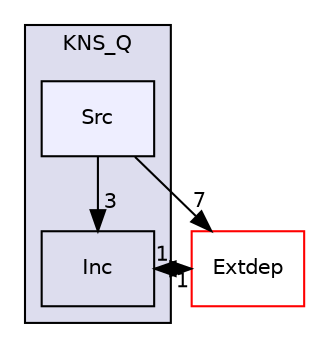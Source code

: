 digraph "Kineis/App/Kineis_os/KNS_Q/Src" {
  compound=true
  node [ fontsize="10", fontname="Helvetica"];
  edge [ labelfontsize="10", labelfontname="Helvetica"];
  subgraph clusterdir_565abc7797190263a19144fc71b59106 {
    graph [ bgcolor="#ddddee", pencolor="black", label="KNS_Q" fontname="Helvetica", fontsize="10", URL="dir_565abc7797190263a19144fc71b59106.html"]
  dir_1c062482ac091c7c78d0a1651ce2de7a [shape=box label="Inc" URL="dir_1c062482ac091c7c78d0a1651ce2de7a.html"];
  dir_a746c9cb71575e3c8990071dd78a4c19 [shape=box, label="Src", style="filled", fillcolor="#eeeeff", pencolor="black", URL="dir_a746c9cb71575e3c8990071dd78a4c19.html"];
  }
  dir_e4bcde167f88f305238965282a0ab06e [shape=box label="Extdep" fillcolor="white" style="filled" color="red" URL="dir_e4bcde167f88f305238965282a0ab06e.html"];
  dir_a746c9cb71575e3c8990071dd78a4c19->dir_1c062482ac091c7c78d0a1651ce2de7a [headlabel="3", labeldistance=1.5 headhref="dir_000011_000010.html"];
  dir_a746c9cb71575e3c8990071dd78a4c19->dir_e4bcde167f88f305238965282a0ab06e [headlabel="7", labeldistance=1.5 headhref="dir_000011_000027.html"];
  dir_1c062482ac091c7c78d0a1651ce2de7a->dir_e4bcde167f88f305238965282a0ab06e [headlabel="1", labeldistance=1.5 headhref="dir_000010_000027.html"];
  dir_e4bcde167f88f305238965282a0ab06e->dir_1c062482ac091c7c78d0a1651ce2de7a [headlabel="1", labeldistance=1.5 headhref="dir_000027_000010.html"];
}
